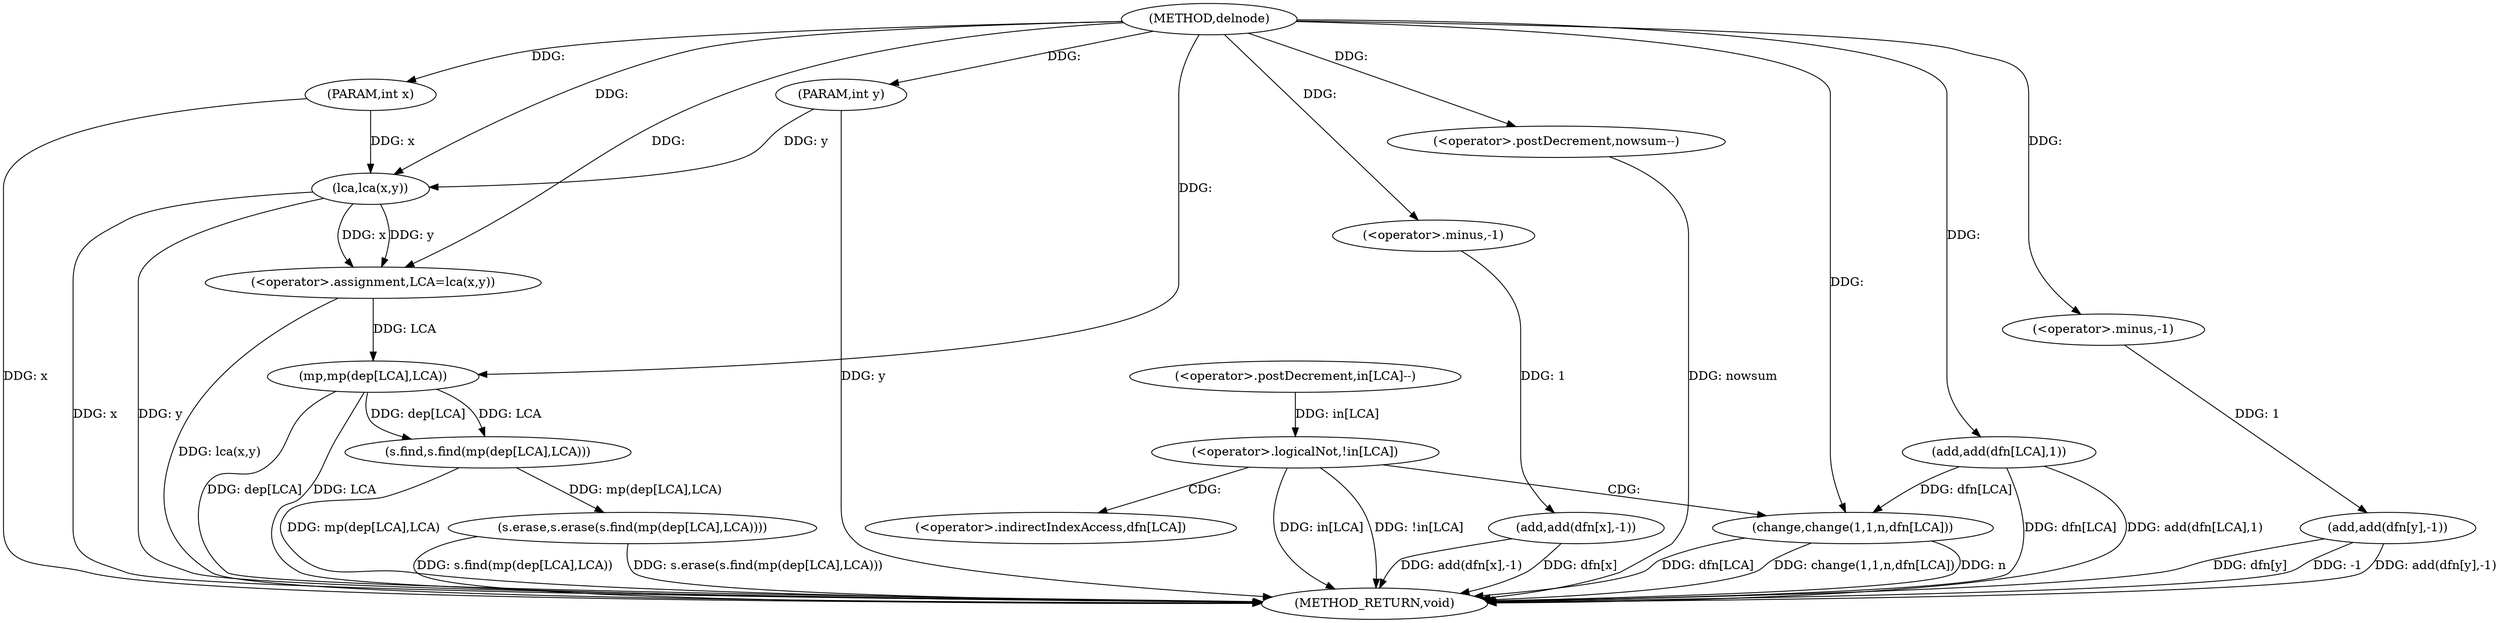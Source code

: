 digraph "delnode" {  
"1001131" [label = "(METHOD,delnode)" ]
"1001186" [label = "(METHOD_RETURN,void)" ]
"1001132" [label = "(PARAM,int x)" ]
"1001133" [label = "(PARAM,int y)" ]
"1001136" [label = "(<operator>.assignment,LCA=lca(x,y))" ]
"1001160" [label = "(s.erase,s.erase(s.find(mp(dep[LCA],LCA))))" ]
"1001142" [label = "(add,add(dfn[x],-1))" ]
"1001168" [label = "(<operator>.postDecrement,in[LCA]--)" ]
"1001172" [label = "(<operator>.postDecrement,nowsum--)" ]
"1001175" [label = "(<operator>.logicalNot,!in[LCA])" ]
"1001179" [label = "(change,change(1,1,n,dfn[LCA]))" ]
"1001138" [label = "(lca,lca(x,y))" ]
"1001149" [label = "(add,add(dfn[y],-1))" ]
"1001155" [label = "(add,add(dfn[LCA],1))" ]
"1001161" [label = "(s.find,s.find(mp(dep[LCA],LCA)))" ]
"1001146" [label = "(<operator>.minus,-1)" ]
"1001162" [label = "(mp,mp(dep[LCA],LCA))" ]
"1001153" [label = "(<operator>.minus,-1)" ]
"1001183" [label = "(<operator>.indirectIndexAccess,dfn[LCA])" ]
  "1001132" -> "1001186"  [ label = "DDG: x"] 
  "1001133" -> "1001186"  [ label = "DDG: y"] 
  "1001138" -> "1001186"  [ label = "DDG: x"] 
  "1001138" -> "1001186"  [ label = "DDG: y"] 
  "1001136" -> "1001186"  [ label = "DDG: lca(x,y)"] 
  "1001142" -> "1001186"  [ label = "DDG: dfn[x]"] 
  "1001142" -> "1001186"  [ label = "DDG: add(dfn[x],-1)"] 
  "1001149" -> "1001186"  [ label = "DDG: dfn[y]"] 
  "1001149" -> "1001186"  [ label = "DDG: -1"] 
  "1001149" -> "1001186"  [ label = "DDG: add(dfn[y],-1)"] 
  "1001155" -> "1001186"  [ label = "DDG: dfn[LCA]"] 
  "1001155" -> "1001186"  [ label = "DDG: add(dfn[LCA],1)"] 
  "1001162" -> "1001186"  [ label = "DDG: dep[LCA]"] 
  "1001162" -> "1001186"  [ label = "DDG: LCA"] 
  "1001161" -> "1001186"  [ label = "DDG: mp(dep[LCA],LCA)"] 
  "1001160" -> "1001186"  [ label = "DDG: s.find(mp(dep[LCA],LCA))"] 
  "1001160" -> "1001186"  [ label = "DDG: s.erase(s.find(mp(dep[LCA],LCA)))"] 
  "1001175" -> "1001186"  [ label = "DDG: in[LCA]"] 
  "1001175" -> "1001186"  [ label = "DDG: !in[LCA]"] 
  "1001179" -> "1001186"  [ label = "DDG: dfn[LCA]"] 
  "1001179" -> "1001186"  [ label = "DDG: change(1,1,n,dfn[LCA])"] 
  "1001172" -> "1001186"  [ label = "DDG: nowsum"] 
  "1001179" -> "1001186"  [ label = "DDG: n"] 
  "1001131" -> "1001132"  [ label = "DDG: "] 
  "1001131" -> "1001133"  [ label = "DDG: "] 
  "1001138" -> "1001136"  [ label = "DDG: x"] 
  "1001138" -> "1001136"  [ label = "DDG: y"] 
  "1001131" -> "1001136"  [ label = "DDG: "] 
  "1001161" -> "1001160"  [ label = "DDG: mp(dep[LCA],LCA)"] 
  "1001132" -> "1001138"  [ label = "DDG: x"] 
  "1001131" -> "1001138"  [ label = "DDG: "] 
  "1001133" -> "1001138"  [ label = "DDG: y"] 
  "1001146" -> "1001142"  [ label = "DDG: 1"] 
  "1001162" -> "1001161"  [ label = "DDG: LCA"] 
  "1001162" -> "1001161"  [ label = "DDG: dep[LCA]"] 
  "1001131" -> "1001172"  [ label = "DDG: "] 
  "1001168" -> "1001175"  [ label = "DDG: in[LCA]"] 
  "1001131" -> "1001179"  [ label = "DDG: "] 
  "1001155" -> "1001179"  [ label = "DDG: dfn[LCA]"] 
  "1001131" -> "1001146"  [ label = "DDG: "] 
  "1001153" -> "1001149"  [ label = "DDG: 1"] 
  "1001131" -> "1001155"  [ label = "DDG: "] 
  "1001136" -> "1001162"  [ label = "DDG: LCA"] 
  "1001131" -> "1001162"  [ label = "DDG: "] 
  "1001131" -> "1001153"  [ label = "DDG: "] 
  "1001175" -> "1001183"  [ label = "CDG: "] 
  "1001175" -> "1001179"  [ label = "CDG: "] 
}
